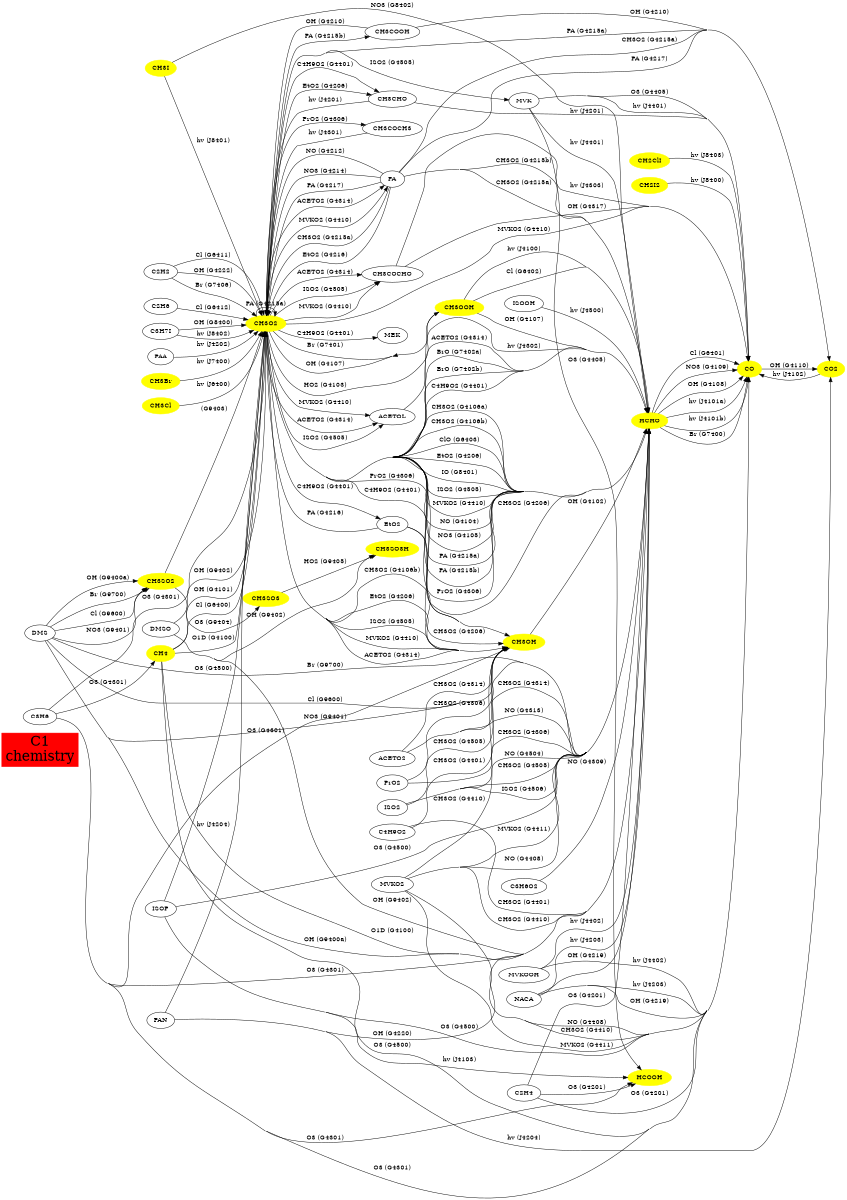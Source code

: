 // Created automatically by xgraphviz, DO NOT EDIT!
digraph C1 {
  concentrate=true;
  rankdir=LR;
  size="8,8";
"C1\nchemistry"
  [shape=box, fontsize=30,
  style="filled", color=red];
subgraph species {
node[shape=oval,
  color=yellow,
  style="filled"];
CH2ClI
CH2I2
CH3Br
CH3Cl
CH3I
CH3O2
CH3OH
CH3OOH
CH3SO2
CH3SO3
CH3SO3H
CH4
CO
CO2
HCHO
HCOOH
}
ACETO2 -> CH3OH [label = "CH3O2 (G4314)"];
ACETO2 -> HCHO [label = "CH3O2 (G4314)"];
ACETO2 -> HCHO [label = "NO (G4313)"];
ACETOL -> HCHO [label = "hv (J4302)"];
C2H2 -> CH3O2 [label = "Br (G7406)"];
C2H2 -> CH3O2 [label = "Cl (G6411)"];
C2H2 -> CH3O2 [label = "OH (G4222)"];
C2H4 -> CO [label = "O3 (G4201)"];
C2H4 -> HCHO [label = "O3 (G4201)"];
C2H4 -> HCOOH [label = "O3 (G4201)"];
C2H6 -> CH3O2 [label = "Cl (G6412)"];
C3H6 -> CH3O2 [label = "O3 (G4301)"];
C3H6 -> CH3OH [label = "O3 (G4301)"];
C3H6 -> CH4 [label = "O3 (G4301)"];
C3H6 -> CO [label = "O3 (G4301)"];
C3H6 -> HCHO [label = "O3 (G4301)"];
C3H6 -> HCOOH [label = "O3 (G4301)"];
C3H6O2 -> HCHO [label = "NO (G4309)"];
C3H7I -> CH3O2 [label = "OH (G8400)"];
C3H7I -> CH3O2 [label = "hv (J8402)"];
C4H9O2 -> CH3OH [label = "CH3O2 (G4401)"];
C4H9O2 -> HCHO [label = "CH3O2 (G4401)"];
CH2ClI -> CO [label = "hv (J8403)"];
CH2I2 -> CO [label = "hv (J8400)"];
CH3Br -> CH3O2 [label = "hv (J7400)"];
CH3CHO -> CH3O2 [label = "hv (J4201)"];
CH3CHO -> CO [label = "hv (J4201)"];
CH3COCH3 -> CH3O2 [label = "hv (J4301)"];
CH3COCHO -> CO [label = "OH (G4317)"];
CH3COCHO -> CO [label = "hv (J4303)"];
CH3COOH -> CH3O2 [label = "OH (G4210)"];
CH3COOH -> CO2 [label = "OH (G4210)"];
CH3Cl -> CH3O2 [label = "hv (J6400)"];
CH3I -> CH3O2 [label = "hv (J8401)"];
CH3I -> HCHO [label = "NO3 (G8402)"];
CH3O2 -> ACETOL [label = "ACETO2 (G4314)"];
CH3O2 -> ACETOL [label = "ISO2 (G4505)"];
CH3O2 -> ACETOL [label = "MVKO2 (G4410)"];
CH3O2 -> CH3CHO [label = "C4H9O2 (G4401)"];
CH3O2 -> CH3CHO [label = "EtO2 (G4206)"];
CH3O2 -> CH3COCH3 [label = "PrO2 (G4306)"];
CH3O2 -> CH3COCHO [label = "ACETO2 (G4314)"];
CH3O2 -> CH3COCHO [label = "ISO2 (G4505)"];
CH3O2 -> CH3COCHO [label = "MVKO2 (G4410)"];
CH3O2 -> CH3COOH [label = "PA (G4215b)"];
CH3O2 -> CH3O2 [label = "PA (G4215a)"];
CH3O2 -> CH3OH [label = "ACETO2 (G4314)"];
CH3O2 -> CH3OH [label = "C4H9O2 (G4401)"];
CH3O2 -> CH3OH [label = "CH3O2 (G4106b)"];
CH3O2 -> CH3OH [label = "EtO2 (G4206)"];
CH3O2 -> CH3OH [label = "ISO2 (G4505)"];
CH3O2 -> CH3OH [label = "MVKO2 (G4410)"];
CH3O2 -> CH3OH [label = "PrO2 (G4306)"];
CH3O2 -> CH3OOH [label = "HO2 (G4103)"];
CH3O2 -> CO [label = "MVKO2 (G4410)"];
CH3O2 -> CO2 [label = "PA (G4215a)"];
CH3O2 -> EtO2 [label = "C4H9O2 (G4401)"];
CH3O2 -> HCHO [label = "ACETO2 (G4314)"];
CH3O2 -> HCHO [label = "BrO (G7402a)"];
CH3O2 -> HCHO [label = "BrO (G7402b)"];
CH3O2 -> HCHO [label = "C4H9O2 (G4401)"];
CH3O2 -> HCHO [label = "CH3O2 (G4106a)"];
CH3O2 -> HCHO [label = "CH3O2 (G4106b)"];
CH3O2 -> HCHO [label = "ClO (G6403)"];
CH3O2 -> HCHO [label = "EtO2 (G4206)"];
CH3O2 -> HCHO [label = "IO (G8401)"];
CH3O2 -> HCHO [label = "ISO2 (G4505)"];
CH3O2 -> HCHO [label = "MVKO2 (G4410)"];
CH3O2 -> HCHO [label = "NO (G4104)"];
CH3O2 -> HCHO [label = "NO3 (G4105)"];
CH3O2 -> HCHO [label = "PA (G4215a)"];
CH3O2 -> HCHO [label = "PA (G4215b)"];
CH3O2 -> HCHO [label = "PrO2 (G4306)"];
CH3O2 -> MEK [label = "C4H9O2 (G4401)"];
CH3O2 -> MVK [label = "ISO2 (G4505)"];
CH3O2 -> PA [label = "ACETO2 (G4314)"];
CH3O2 -> PA [label = "MVKO2 (G4410)"];
CH3OH -> HCHO [label = "OH (G4102)"];
CH3OOH -> CH3O2 [label = "Br (G7401)"];
CH3OOH -> CH3O2 [label = "OH (G4107)"];
CH3OOH -> HCHO [label = "Cl (G6402)"];
CH3OOH -> HCHO [label = "OH (G4107)"];
CH3OOH -> HCHO [label = "hv (J4100)"];
CH3SO2 -> CH3O2 [label = " (G9403)"];
CH3SO2 -> CH3SO3 [label = "O3 (G9404)"];
CH3SO3 -> CH3SO3H [label = "HO2 (G9405)"];
CH4 -> CH3O2 [label = "Cl (G6400)"];
CH4 -> CH3O2 [label = "O1D (G4100)"];
CH4 -> CH3O2 [label = "OH (G4101)"];
CH4 -> CO [label = "hv (J4103)"];
CH4 -> HCHO [label = "O1D (G4100)"];
CO -> CO2 [label = "OH (G4110)"];
CO2 -> CO [label = "hv (J4102)"];
DMS -> CH3SO2 [label = "Br (G9700)"];
DMS -> CH3SO2 [label = "Cl (G9600)"];
DMS -> CH3SO2 [label = "NO3 (G9401)"];
DMS -> CH3SO2 [label = "OH (G9400a)"];
DMS -> HCHO [label = "Br (G9700)"];
DMS -> HCHO [label = "Cl (G9600)"];
DMS -> HCHO [label = "NO3 (G9401)"];
DMS -> HCHO [label = "OH (G9400a)"];
DMSO -> CH3O2 [label = "OH (G9402)"];
DMSO -> CH3SO3H [label = "OH (G9402)"];
DMSO -> HCHO [label = "OH (G9402)"];
EtO2 -> CH3O2 [label = "PA (G4216)"];
EtO2 -> CH3OH [label = "CH3O2 (G4206)"];
EtO2 -> HCHO [label = "CH3O2 (G4206)"];
HCHO -> CO [label = "Br (G7400)"];
HCHO -> CO [label = "Cl (G6401)"];
HCHO -> CO [label = "NO3 (G4109)"];
HCHO -> CO [label = "OH (G4108)"];
HCHO -> CO [label = "hv (J4101a)"];
HCHO -> CO [label = "hv (J4101b)"];
ISO2 -> CH3OH [label = "CH3O2 (G4505)"];
ISO2 -> HCHO [label = "CH3O2 (G4505)"];
ISO2 -> HCHO [label = "ISO2 (G4506)"];
ISO2 -> HCHO [label = "NO (G4504)"];
ISOOH -> HCHO [label = "hv (J4500)"];
ISOP -> CH3O2 [label = "O3 (G4500)"];
ISOP -> CO [label = "O3 (G4500)"];
ISOP -> HCHO [label = "O3 (G4500)"];
ISOP -> HCOOH [label = "O3 (G4500)"];
MVK -> CO [label = "O3 (G4405)"];
MVK -> CO [label = "hv (J4401)"];
MVK -> HCHO [label = "hv (J4401)"];
MVK -> HCOOH [label = "O3 (G4405)"];
MVKO2 -> CH3OH [label = "CH3O2 (G4410)"];
MVKO2 -> CO [label = "CH3O2 (G4410)"];
MVKO2 -> CO [label = "MVKO2 (G4411)"];
MVKO2 -> CO [label = "NO (G4408)"];
MVKO2 -> HCHO [label = "CH3O2 (G4410)"];
MVKO2 -> HCHO [label = "MVKO2 (G4411)"];
MVKO2 -> HCHO [label = "NO (G4408)"];
MVKOOH -> CO [label = "hv (J4402)"];
MVKOOH -> HCHO [label = "hv (J4402)"];
NACA -> CO [label = "OH (G4219)"];
NACA -> CO [label = "hv (J4203)"];
NACA -> HCHO [label = "OH (G4219)"];
NACA -> HCHO [label = "hv (J4203)"];
PA -> CH3O2 [label = "CH3O2 (G4215a)"];
PA -> CH3O2 [label = "EtO2 (G4216)"];
PA -> CH3O2 [label = "NO (G4212)"];
PA -> CH3O2 [label = "NO3 (G4214)"];
PA -> CH3O2 [label = "PA (G4217)"];
PA -> CO2 [label = "CH3O2 (G4215a)"];
PA -> CO2 [label = "PA (G4217)"];
PA -> HCHO [label = "CH3O2 (G4215a)"];
PA -> HCHO [label = "CH3O2 (G4215b)"];
PAA -> CH3O2 [label = "hv (J4202)"];
PAN -> CH3O2 [label = "hv (J4204)"];
PAN -> CO2 [label = "hv (J4204)"];
PAN -> HCHO [label = "OH (G4220)"];
PrO2 -> CH3OH [label = "CH3O2 (G4306)"];
PrO2 -> HCHO [label = "CH3O2 (G4306)"];
}
